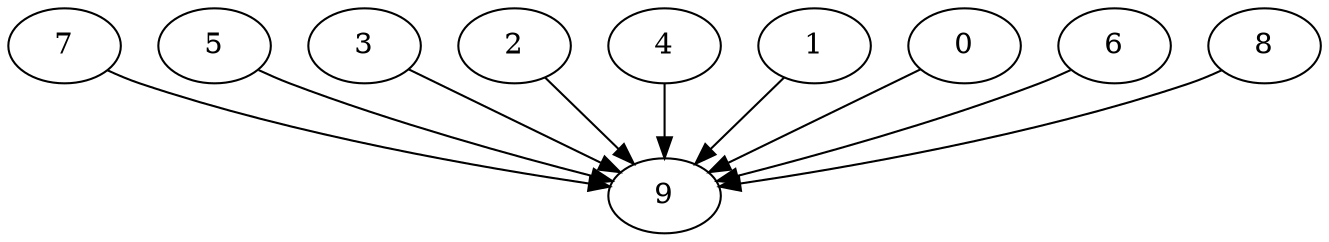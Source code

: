digraph "Join_Nodes_10_CCR_0.10_WeightType_Random#3" {
	9 [Weight=74, Start=116, Processor=2];
	7 [Weight=84, Start=28, Processor=2];
	5 [Weight=37, Start=74, Processor=0];
	3 [Weight=56, Start=56, Processor=1];
	2 [Weight=93, Start=19, Processor=3];
	4 [Weight=37, Start=37, Processor=0];
	1 [Weight=19, Start=0, Processor=3];
	0 [Weight=28, Start=0, Processor=2];
	6 [Weight=56, Start=0, Processor=1];
	8 [Weight=37, Start=0, Processor=0];
	0 -> 9 [Weight=4];
	1 -> 9 [Weight=5];
	2 -> 9 [Weight=3];
	3 -> 9 [Weight=3];
	4 -> 9 [Weight=6];
	5 -> 9 [Weight=5];
	6 -> 9 [Weight=9];
	7 -> 9 [Weight=8];
	8 -> 9 [Weight=9];
}